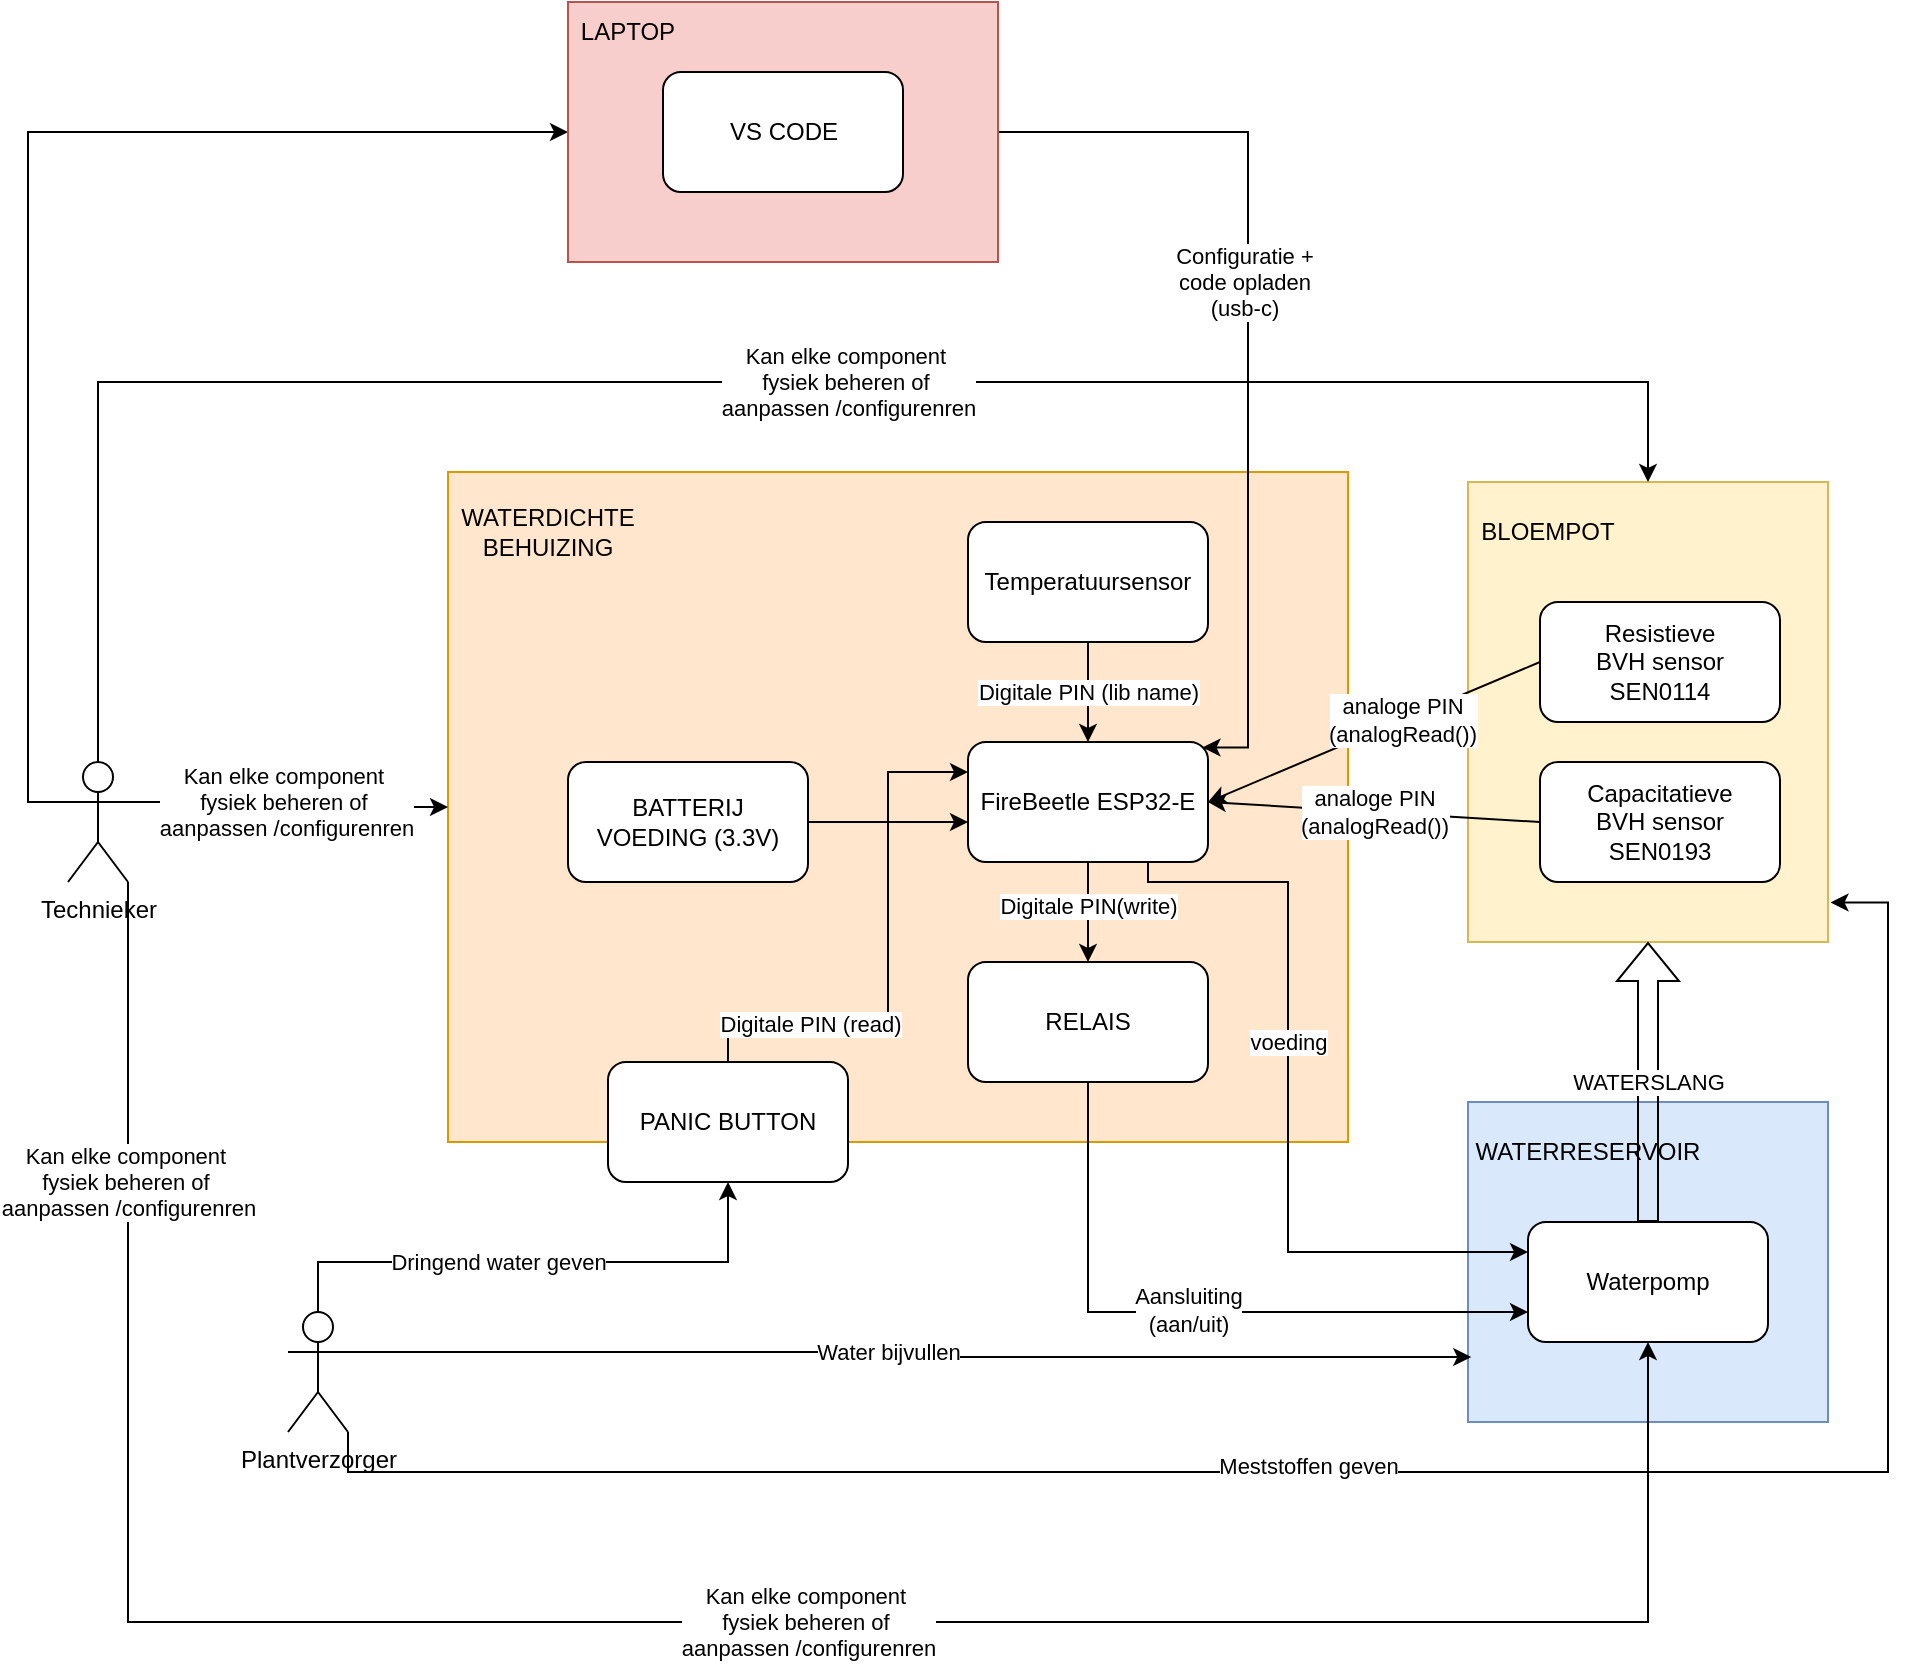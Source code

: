 <mxfile version="26.0.11">
  <diagram name="Page-1" id="crjWT-zu2yd3MlbxviBJ">
    <mxGraphModel dx="3523" dy="2562" grid="1" gridSize="10" guides="1" tooltips="1" connect="1" arrows="1" fold="1" page="1" pageScale="1" pageWidth="827" pageHeight="1169" math="0" shadow="0">
      <root>
        <mxCell id="0" />
        <mxCell id="1" parent="0" />
        <mxCell id="qKud7y2XaxuHcWD2_8YC-30" value="" style="rounded=0;whiteSpace=wrap;html=1;fillColor=#dae8fc;strokeColor=#6c8ebf;" vertex="1" parent="1">
          <mxGeometry x="630" y="420" width="180" height="160" as="geometry" />
        </mxCell>
        <mxCell id="qKud7y2XaxuHcWD2_8YC-26" value="" style="rounded=0;whiteSpace=wrap;html=1;fillColor=#ffe6cc;strokeColor=#d79b00;" vertex="1" parent="1">
          <mxGeometry x="120" y="105" width="450" height="335" as="geometry" />
        </mxCell>
        <mxCell id="qKud7y2XaxuHcWD2_8YC-8" value="&lt;div&gt;BATTERIJ&lt;/div&gt;VOEDING (3.3V)" style="rounded=1;whiteSpace=wrap;html=1;" vertex="1" parent="1">
          <mxGeometry x="180" y="250" width="120" height="60" as="geometry" />
        </mxCell>
        <mxCell id="qKud7y2XaxuHcWD2_8YC-38" style="edgeStyle=orthogonalEdgeStyle;rounded=0;orthogonalLoop=1;jettySize=auto;html=1;exitX=0.5;exitY=1;exitDx=0;exitDy=0;entryX=0.5;entryY=0;entryDx=0;entryDy=0;" edge="1" parent="1" source="qKud7y2XaxuHcWD2_8YC-9" target="qKud7y2XaxuHcWD2_8YC-37">
          <mxGeometry relative="1" as="geometry" />
        </mxCell>
        <mxCell id="qKud7y2XaxuHcWD2_8YC-39" value="Digitale PIN(write)" style="edgeLabel;html=1;align=center;verticalAlign=middle;resizable=0;points=[];" vertex="1" connectable="0" parent="qKud7y2XaxuHcWD2_8YC-38">
          <mxGeometry x="-0.115" relative="1" as="geometry">
            <mxPoint as="offset" />
          </mxGeometry>
        </mxCell>
        <mxCell id="qKud7y2XaxuHcWD2_8YC-41" style="edgeStyle=orthogonalEdgeStyle;rounded=0;orthogonalLoop=1;jettySize=auto;html=1;exitX=0.75;exitY=1;exitDx=0;exitDy=0;entryX=0;entryY=0.25;entryDx=0;entryDy=0;" edge="1" parent="1" source="qKud7y2XaxuHcWD2_8YC-9" target="qKud7y2XaxuHcWD2_8YC-31">
          <mxGeometry relative="1" as="geometry">
            <mxPoint x="520" y="300.0" as="sourcePoint" />
            <mxPoint x="680" y="495.0" as="targetPoint" />
            <Array as="points">
              <mxPoint x="470" y="310" />
              <mxPoint x="540" y="310" />
              <mxPoint x="540" y="495" />
            </Array>
          </mxGeometry>
        </mxCell>
        <mxCell id="qKud7y2XaxuHcWD2_8YC-42" value="voeding" style="edgeLabel;html=1;align=center;verticalAlign=middle;resizable=0;points=[];" vertex="1" connectable="0" parent="qKud7y2XaxuHcWD2_8YC-41">
          <mxGeometry x="0.416" y="2" relative="1" as="geometry">
            <mxPoint x="-8" y="-103" as="offset" />
          </mxGeometry>
        </mxCell>
        <mxCell id="qKud7y2XaxuHcWD2_8YC-9" value="FireBeetle ESP32&lt;span style=&quot;background-color: transparent; color: light-dark(rgb(0, 0, 0), rgb(255, 255, 255));&quot;&gt;-E&lt;/span&gt;" style="rounded=1;whiteSpace=wrap;html=1;" vertex="1" parent="1">
          <mxGeometry x="380" y="240" width="120" height="60" as="geometry" />
        </mxCell>
        <mxCell id="qKud7y2XaxuHcWD2_8YC-10" value="Temperatuursensor" style="rounded=1;whiteSpace=wrap;html=1;" vertex="1" parent="1">
          <mxGeometry x="380" y="130" width="120" height="60" as="geometry" />
        </mxCell>
        <mxCell id="qKud7y2XaxuHcWD2_8YC-12" value="" style="rounded=0;whiteSpace=wrap;html=1;fillColor=#fff2cc;strokeColor=#d6b656;" vertex="1" parent="1">
          <mxGeometry x="630" y="110" width="180" height="230" as="geometry" />
        </mxCell>
        <mxCell id="qKud7y2XaxuHcWD2_8YC-13" value="BLOEMPOT" style="text;html=1;align=center;verticalAlign=middle;whiteSpace=wrap;rounded=0;" vertex="1" parent="1">
          <mxGeometry x="640" y="120" width="60" height="30" as="geometry" />
        </mxCell>
        <mxCell id="qKud7y2XaxuHcWD2_8YC-16" value="Resistieve BVH&amp;nbsp;&lt;span style=&quot;background-color: transparent; color: light-dark(rgb(0, 0, 0), rgb(255, 255, 255));&quot;&gt;sensor&lt;/span&gt;&lt;div&gt;&lt;span style=&quot;background-color: transparent; color: light-dark(rgb(0, 0, 0), rgb(255, 255, 255));&quot;&gt;SEN0114&lt;/span&gt;&lt;/div&gt;" style="rounded=1;whiteSpace=wrap;html=1;" vertex="1" parent="1">
          <mxGeometry x="666" y="170" width="120" height="60" as="geometry" />
        </mxCell>
        <mxCell id="qKud7y2XaxuHcWD2_8YC-17" value="Capacitatieve BVH&amp;nbsp;&lt;span style=&quot;background-color: transparent; color: light-dark(rgb(0, 0, 0), rgb(255, 255, 255));&quot;&gt;sensor&lt;/span&gt;&lt;div&gt;&lt;span style=&quot;background-color: transparent;&quot;&gt;SEN0193&lt;/span&gt;&lt;/div&gt;" style="rounded=1;whiteSpace=wrap;html=1;" vertex="1" parent="1">
          <mxGeometry x="666" y="250" width="120" height="60" as="geometry" />
        </mxCell>
        <mxCell id="qKud7y2XaxuHcWD2_8YC-18" value="" style="endArrow=classic;html=1;rounded=0;exitX=1;exitY=0.5;exitDx=0;exitDy=0;entryX=0;entryY=0.5;entryDx=0;entryDy=0;" edge="1" parent="1" source="qKud7y2XaxuHcWD2_8YC-8">
          <mxGeometry width="50" height="50" relative="1" as="geometry">
            <mxPoint x="590" y="290" as="sourcePoint" />
            <mxPoint x="380.0" y="280.0" as="targetPoint" />
          </mxGeometry>
        </mxCell>
        <mxCell id="qKud7y2XaxuHcWD2_8YC-19" value="Digitale PIN (lib name)" style="endArrow=classic;html=1;rounded=0;exitX=0.5;exitY=1;exitDx=0;exitDy=0;entryX=0.5;entryY=0;entryDx=0;entryDy=0;" edge="1" parent="1" source="qKud7y2XaxuHcWD2_8YC-10" target="qKud7y2XaxuHcWD2_8YC-9">
          <mxGeometry width="50" height="50" relative="1" as="geometry">
            <mxPoint x="310" y="280" as="sourcePoint" />
            <mxPoint x="390" y="280" as="targetPoint" />
          </mxGeometry>
        </mxCell>
        <mxCell id="qKud7y2XaxuHcWD2_8YC-20" value="analoge PIN&lt;div&gt;(analogRead())&lt;/div&gt;" style="endArrow=classic;html=1;rounded=0;exitX=0;exitY=0.5;exitDx=0;exitDy=0;entryX=1;entryY=0.5;entryDx=0;entryDy=0;" edge="1" parent="1" source="qKud7y2XaxuHcWD2_8YC-17" target="qKud7y2XaxuHcWD2_8YC-9">
          <mxGeometry width="50" height="50" relative="1" as="geometry">
            <mxPoint x="320" y="290" as="sourcePoint" />
            <mxPoint x="610" y="310" as="targetPoint" />
          </mxGeometry>
        </mxCell>
        <mxCell id="qKud7y2XaxuHcWD2_8YC-21" value="" style="endArrow=classic;html=1;rounded=0;entryX=1;entryY=0.5;entryDx=0;entryDy=0;exitX=0;exitY=0.5;exitDx=0;exitDy=0;" edge="1" parent="1" source="qKud7y2XaxuHcWD2_8YC-16" target="qKud7y2XaxuHcWD2_8YC-9">
          <mxGeometry width="50" height="50" relative="1" as="geometry">
            <mxPoint x="600" y="180" as="sourcePoint" />
            <mxPoint x="410" y="300" as="targetPoint" />
          </mxGeometry>
        </mxCell>
        <mxCell id="qKud7y2XaxuHcWD2_8YC-22" value="analoge PIN&lt;div&gt;(analogRead())&lt;/div&gt;" style="edgeLabel;html=1;align=center;verticalAlign=middle;resizable=0;points=[];" vertex="1" connectable="0" parent="qKud7y2XaxuHcWD2_8YC-21">
          <mxGeometry x="-0.17" relative="1" as="geometry">
            <mxPoint as="offset" />
          </mxGeometry>
        </mxCell>
        <mxCell id="qKud7y2XaxuHcWD2_8YC-28" value="WATERDICHTE&lt;div&gt;BEHUIZING&lt;/div&gt;" style="text;html=1;align=center;verticalAlign=middle;whiteSpace=wrap;rounded=0;" vertex="1" parent="1">
          <mxGeometry x="140" y="120" width="60" height="30" as="geometry" />
        </mxCell>
        <mxCell id="qKud7y2XaxuHcWD2_8YC-31" value="Waterpomp" style="rounded=1;whiteSpace=wrap;html=1;" vertex="1" parent="1">
          <mxGeometry x="660" y="480" width="120" height="60" as="geometry" />
        </mxCell>
        <mxCell id="qKud7y2XaxuHcWD2_8YC-33" value="WATERRESERVOIR" style="text;html=1;align=center;verticalAlign=middle;whiteSpace=wrap;rounded=0;" vertex="1" parent="1">
          <mxGeometry x="660" y="430" width="60" height="30" as="geometry" />
        </mxCell>
        <mxCell id="qKud7y2XaxuHcWD2_8YC-35" value="WATERSLANG" style="shape=flexArrow;endArrow=classic;html=1;rounded=0;exitX=0.5;exitY=0;exitDx=0;exitDy=0;entryX=0.5;entryY=1;entryDx=0;entryDy=0;" edge="1" parent="1" source="qKud7y2XaxuHcWD2_8YC-31" target="qKud7y2XaxuHcWD2_8YC-12">
          <mxGeometry width="50" height="50" relative="1" as="geometry">
            <mxPoint x="690" y="360" as="sourcePoint" />
            <mxPoint x="730" y="340.0" as="targetPoint" />
          </mxGeometry>
        </mxCell>
        <mxCell id="qKud7y2XaxuHcWD2_8YC-40" style="edgeStyle=orthogonalEdgeStyle;rounded=0;orthogonalLoop=1;jettySize=auto;html=1;exitX=0.5;exitY=1;exitDx=0;exitDy=0;entryX=0;entryY=0.75;entryDx=0;entryDy=0;" edge="1" parent="1" source="qKud7y2XaxuHcWD2_8YC-37" target="qKud7y2XaxuHcWD2_8YC-31">
          <mxGeometry relative="1" as="geometry" />
        </mxCell>
        <mxCell id="qKud7y2XaxuHcWD2_8YC-45" value="Aansluiting&lt;div&gt;(aan/uit)&lt;/div&gt;" style="edgeLabel;html=1;align=center;verticalAlign=middle;resizable=0;points=[];" vertex="1" connectable="0" parent="qKud7y2XaxuHcWD2_8YC-40">
          <mxGeometry x="-0.166" y="1" relative="1" as="geometry">
            <mxPoint x="25" as="offset" />
          </mxGeometry>
        </mxCell>
        <mxCell id="qKud7y2XaxuHcWD2_8YC-37" value="RELAIS" style="rounded=1;whiteSpace=wrap;html=1;" vertex="1" parent="1">
          <mxGeometry x="380" y="350" width="120" height="60" as="geometry" />
        </mxCell>
        <mxCell id="qKud7y2XaxuHcWD2_8YC-50" style="edgeStyle=orthogonalEdgeStyle;rounded=0;orthogonalLoop=1;jettySize=auto;html=1;exitX=0.5;exitY=1;exitDx=0;exitDy=0;entryX=0;entryY=0.25;entryDx=0;entryDy=0;" edge="1" parent="1" source="qKud7y2XaxuHcWD2_8YC-48" target="qKud7y2XaxuHcWD2_8YC-9">
          <mxGeometry relative="1" as="geometry">
            <Array as="points">
              <mxPoint x="260" y="380" />
              <mxPoint x="340" y="380" />
              <mxPoint x="340" y="255" />
            </Array>
          </mxGeometry>
        </mxCell>
        <mxCell id="qKud7y2XaxuHcWD2_8YC-51" value="Digitale PIN (read)" style="edgeLabel;html=1;align=center;verticalAlign=middle;resizable=0;points=[];" vertex="1" connectable="0" parent="qKud7y2XaxuHcWD2_8YC-50">
          <mxGeometry x="-0.258" y="-1" relative="1" as="geometry">
            <mxPoint as="offset" />
          </mxGeometry>
        </mxCell>
        <mxCell id="qKud7y2XaxuHcWD2_8YC-48" value="PANIC BUTTON" style="rounded=1;whiteSpace=wrap;html=1;" vertex="1" parent="1">
          <mxGeometry x="200" y="400" width="120" height="60" as="geometry" />
        </mxCell>
        <mxCell id="qKud7y2XaxuHcWD2_8YC-55" style="edgeStyle=orthogonalEdgeStyle;rounded=0;orthogonalLoop=1;jettySize=auto;html=1;exitX=0.5;exitY=0;exitDx=0;exitDy=0;exitPerimeter=0;entryX=0.5;entryY=1;entryDx=0;entryDy=0;" edge="1" parent="1" source="qKud7y2XaxuHcWD2_8YC-52" target="qKud7y2XaxuHcWD2_8YC-48">
          <mxGeometry relative="1" as="geometry">
            <Array as="points">
              <mxPoint x="55" y="500" />
              <mxPoint x="260" y="500" />
            </Array>
          </mxGeometry>
        </mxCell>
        <mxCell id="qKud7y2XaxuHcWD2_8YC-58" value="Dringend water geven" style="edgeLabel;html=1;align=center;verticalAlign=middle;resizable=0;points=[];" vertex="1" connectable="0" parent="qKud7y2XaxuHcWD2_8YC-55">
          <mxGeometry x="-0.637" y="2" relative="1" as="geometry">
            <mxPoint x="66" y="2" as="offset" />
          </mxGeometry>
        </mxCell>
        <mxCell id="qKud7y2XaxuHcWD2_8YC-61" style="edgeStyle=orthogonalEdgeStyle;rounded=0;orthogonalLoop=1;jettySize=auto;html=1;exitX=1;exitY=1;exitDx=0;exitDy=0;exitPerimeter=0;entryX=1.007;entryY=0.914;entryDx=0;entryDy=0;entryPerimeter=0;" edge="1" parent="1" source="qKud7y2XaxuHcWD2_8YC-52" target="qKud7y2XaxuHcWD2_8YC-12">
          <mxGeometry relative="1" as="geometry">
            <mxPoint x="600" y="320" as="targetPoint" />
            <Array as="points">
              <mxPoint x="70" y="605" />
              <mxPoint x="840" y="605" />
              <mxPoint x="840" y="320" />
            </Array>
          </mxGeometry>
        </mxCell>
        <mxCell id="qKud7y2XaxuHcWD2_8YC-62" value="Meststoffen geven" style="edgeLabel;html=1;align=center;verticalAlign=middle;resizable=0;points=[];" vertex="1" connectable="0" parent="qKud7y2XaxuHcWD2_8YC-61">
          <mxGeometry x="0.95" y="1" relative="1" as="geometry">
            <mxPoint x="-289" y="281" as="offset" />
          </mxGeometry>
        </mxCell>
        <mxCell id="qKud7y2XaxuHcWD2_8YC-52" value="Plantverzorger" style="shape=umlActor;verticalLabelPosition=bottom;verticalAlign=top;html=1;outlineConnect=0;" vertex="1" parent="1">
          <mxGeometry x="40" y="525" width="30" height="60" as="geometry" />
        </mxCell>
        <mxCell id="qKud7y2XaxuHcWD2_8YC-63" style="edgeStyle=orthogonalEdgeStyle;rounded=0;orthogonalLoop=1;jettySize=auto;html=1;exitX=1;exitY=0.333;exitDx=0;exitDy=0;exitPerimeter=0;entryX=0;entryY=0.5;entryDx=0;entryDy=0;" edge="1" parent="1" source="qKud7y2XaxuHcWD2_8YC-53" target="qKud7y2XaxuHcWD2_8YC-26">
          <mxGeometry relative="1" as="geometry" />
        </mxCell>
        <mxCell id="qKud7y2XaxuHcWD2_8YC-64" value="Kan elke component&amp;nbsp;&lt;div&gt;fysiek beheren of&amp;nbsp;&lt;/div&gt;&lt;div&gt;aanpassen /configurenren&lt;/div&gt;" style="edgeLabel;html=1;align=center;verticalAlign=middle;resizable=0;points=[];" vertex="1" connectable="0" parent="qKud7y2XaxuHcWD2_8YC-63">
          <mxGeometry x="-0.277" y="-2" relative="1" as="geometry">
            <mxPoint x="20" y="-2" as="offset" />
          </mxGeometry>
        </mxCell>
        <mxCell id="qKud7y2XaxuHcWD2_8YC-69" style="edgeStyle=orthogonalEdgeStyle;rounded=0;orthogonalLoop=1;jettySize=auto;html=1;exitX=0.5;exitY=0;exitDx=0;exitDy=0;exitPerimeter=0;entryX=0.5;entryY=0;entryDx=0;entryDy=0;" edge="1" parent="1" source="qKud7y2XaxuHcWD2_8YC-53" target="qKud7y2XaxuHcWD2_8YC-12">
          <mxGeometry relative="1" as="geometry">
            <mxPoint x="-55.333" y="30" as="targetPoint" />
            <Array as="points">
              <mxPoint x="-55" y="60" />
              <mxPoint x="720" y="60" />
            </Array>
          </mxGeometry>
        </mxCell>
        <mxCell id="qKud7y2XaxuHcWD2_8YC-73" style="edgeStyle=orthogonalEdgeStyle;rounded=0;orthogonalLoop=1;jettySize=auto;html=1;exitX=1;exitY=1;exitDx=0;exitDy=0;exitPerimeter=0;entryX=0.5;entryY=1;entryDx=0;entryDy=0;" edge="1" parent="1" source="qKud7y2XaxuHcWD2_8YC-53" target="qKud7y2XaxuHcWD2_8YC-31">
          <mxGeometry relative="1" as="geometry">
            <Array as="points">
              <mxPoint x="-40" y="680" />
              <mxPoint x="720" y="680" />
            </Array>
          </mxGeometry>
        </mxCell>
        <mxCell id="qKud7y2XaxuHcWD2_8YC-77" style="edgeStyle=orthogonalEdgeStyle;rounded=0;orthogonalLoop=1;jettySize=auto;html=1;exitX=0;exitY=0.333;exitDx=0;exitDy=0;exitPerimeter=0;entryX=0;entryY=0.5;entryDx=0;entryDy=0;" edge="1" parent="1" source="qKud7y2XaxuHcWD2_8YC-53" target="qKud7y2XaxuHcWD2_8YC-76">
          <mxGeometry relative="1" as="geometry" />
        </mxCell>
        <mxCell id="qKud7y2XaxuHcWD2_8YC-53" value="Technieker" style="shape=umlActor;verticalLabelPosition=bottom;verticalAlign=top;html=1;outlineConnect=0;" vertex="1" parent="1">
          <mxGeometry x="-70" y="250" width="30" height="60" as="geometry" />
        </mxCell>
        <mxCell id="qKud7y2XaxuHcWD2_8YC-59" style="edgeStyle=orthogonalEdgeStyle;rounded=0;orthogonalLoop=1;jettySize=auto;html=1;exitX=1;exitY=0.333;exitDx=0;exitDy=0;exitPerimeter=0;entryX=0.009;entryY=0.797;entryDx=0;entryDy=0;entryPerimeter=0;" edge="1" parent="1" source="qKud7y2XaxuHcWD2_8YC-52" target="qKud7y2XaxuHcWD2_8YC-30">
          <mxGeometry relative="1" as="geometry" />
        </mxCell>
        <mxCell id="qKud7y2XaxuHcWD2_8YC-60" value="Water bijvullen" style="edgeLabel;html=1;align=center;verticalAlign=middle;resizable=0;points=[];" vertex="1" connectable="0" parent="qKud7y2XaxuHcWD2_8YC-59">
          <mxGeometry x="-0.15" relative="1" as="geometry">
            <mxPoint x="30" as="offset" />
          </mxGeometry>
        </mxCell>
        <mxCell id="qKud7y2XaxuHcWD2_8YC-72" value="Kan elke component&amp;nbsp;&lt;div&gt;fysiek beheren of&amp;nbsp;&lt;/div&gt;&lt;div&gt;aanpassen /configurenren&lt;/div&gt;" style="edgeLabel;html=1;align=center;verticalAlign=middle;resizable=0;points=[];" vertex="1" connectable="0" parent="1">
          <mxGeometry x="319.996" y="59.995" as="geometry" />
        </mxCell>
        <mxCell id="qKud7y2XaxuHcWD2_8YC-74" value="Kan elke component&amp;nbsp;&lt;div&gt;fysiek beheren of&amp;nbsp;&lt;/div&gt;&lt;div&gt;aanpassen /configurenren&lt;/div&gt;" style="edgeLabel;html=1;align=center;verticalAlign=middle;resizable=0;points=[];" vertex="1" connectable="0" parent="1">
          <mxGeometry x="299.996" y="679.995" as="geometry" />
        </mxCell>
        <mxCell id="qKud7y2XaxuHcWD2_8YC-75" value="Kan elke component&amp;nbsp;&lt;div&gt;fysiek beheren of&amp;nbsp;&lt;/div&gt;&lt;div&gt;aanpassen /configurenren&lt;/div&gt;" style="edgeLabel;html=1;align=center;verticalAlign=middle;resizable=0;points=[];" vertex="1" connectable="0" parent="1">
          <mxGeometry x="-40.004" y="459.995" as="geometry" />
        </mxCell>
        <mxCell id="qKud7y2XaxuHcWD2_8YC-78" style="edgeStyle=orthogonalEdgeStyle;rounded=0;orthogonalLoop=1;jettySize=auto;html=1;exitX=0.998;exitY=0.592;exitDx=0;exitDy=0;entryX=0.977;entryY=0.046;entryDx=0;entryDy=0;exitPerimeter=0;entryPerimeter=0;" edge="1" parent="1" source="qKud7y2XaxuHcWD2_8YC-76" target="qKud7y2XaxuHcWD2_8YC-9">
          <mxGeometry relative="1" as="geometry">
            <mxPoint x="420" y="-75" as="sourcePoint" />
            <mxPoint x="525" y="230" as="targetPoint" />
            <Array as="points">
              <mxPoint x="395" y="-65" />
              <mxPoint x="520" y="-65" />
              <mxPoint x="520" y="243" />
            </Array>
          </mxGeometry>
        </mxCell>
        <mxCell id="qKud7y2XaxuHcWD2_8YC-82" value="Configuratie +&lt;div&gt;code opladen&lt;/div&gt;&lt;div&gt;(usb-c)&lt;/div&gt;" style="edgeLabel;html=1;align=center;verticalAlign=middle;resizable=0;points=[];" vertex="1" connectable="0" parent="qKud7y2XaxuHcWD2_8YC-78">
          <mxGeometry x="-0.173" y="-2" relative="1" as="geometry">
            <mxPoint y="19" as="offset" />
          </mxGeometry>
        </mxCell>
        <mxCell id="qKud7y2XaxuHcWD2_8YC-76" value="" style="rounded=0;whiteSpace=wrap;html=1;fillColor=#f8cecc;strokeColor=#b85450;" vertex="1" parent="1">
          <mxGeometry x="180" y="-130" width="215" height="130" as="geometry" />
        </mxCell>
        <mxCell id="qKud7y2XaxuHcWD2_8YC-79" value="LAPTOP" style="text;html=1;align=center;verticalAlign=middle;whiteSpace=wrap;rounded=0;" vertex="1" parent="1">
          <mxGeometry x="180" y="-130" width="60" height="30" as="geometry" />
        </mxCell>
        <mxCell id="qKud7y2XaxuHcWD2_8YC-80" value="VS CODE" style="rounded=1;whiteSpace=wrap;html=1;" vertex="1" parent="1">
          <mxGeometry x="227.5" y="-95" width="120" height="60" as="geometry" />
        </mxCell>
      </root>
    </mxGraphModel>
  </diagram>
</mxfile>
